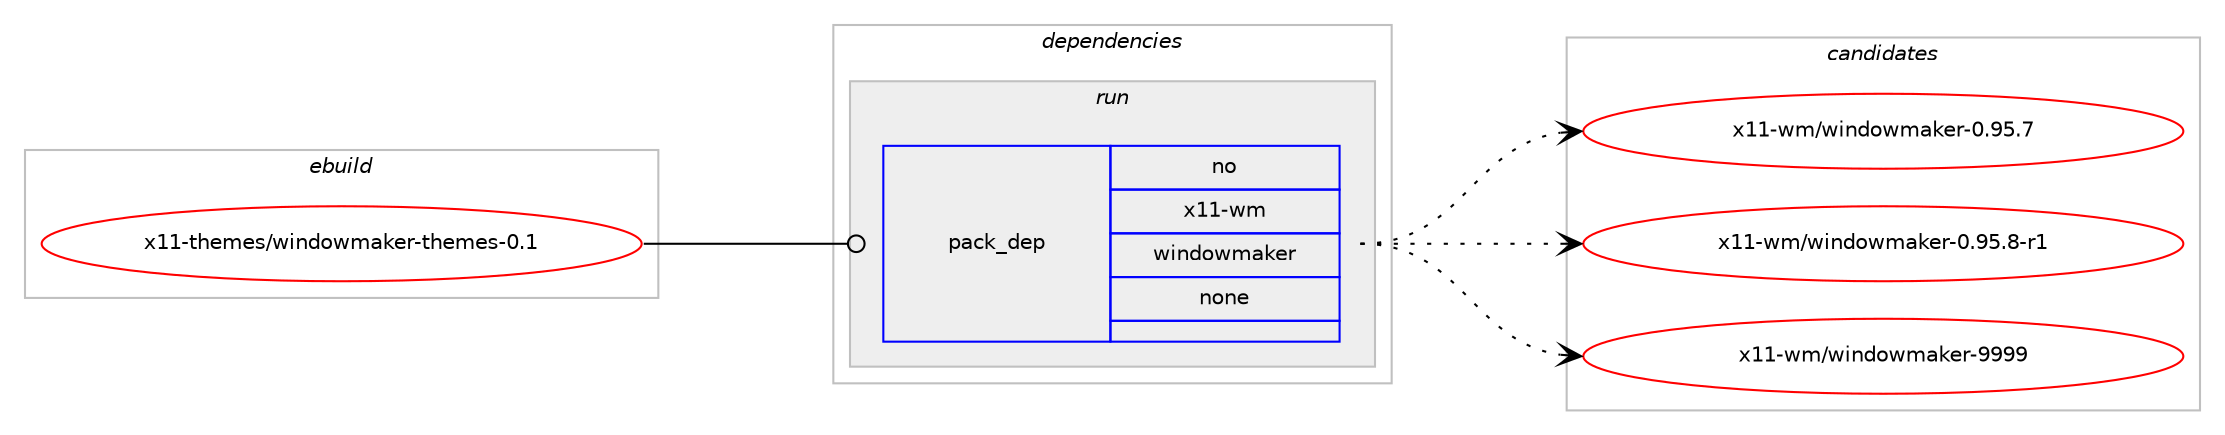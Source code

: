 digraph prolog {

# *************
# Graph options
# *************

newrank=true;
concentrate=true;
compound=true;
graph [rankdir=LR,fontname=Helvetica,fontsize=10,ranksep=1.5];#, ranksep=2.5, nodesep=0.2];
edge  [arrowhead=vee];
node  [fontname=Helvetica,fontsize=10];

# **********
# The ebuild
# **********

subgraph cluster_leftcol {
color=gray;
rank=same;
label=<<i>ebuild</i>>;
id [label="x11-themes/windowmaker-themes-0.1", color=red, width=4, href="../x11-themes/windowmaker-themes-0.1.svg"];
}

# ****************
# The dependencies
# ****************

subgraph cluster_midcol {
color=gray;
label=<<i>dependencies</i>>;
subgraph cluster_compile {
fillcolor="#eeeeee";
style=filled;
label=<<i>compile</i>>;
}
subgraph cluster_compileandrun {
fillcolor="#eeeeee";
style=filled;
label=<<i>compile and run</i>>;
}
subgraph cluster_run {
fillcolor="#eeeeee";
style=filled;
label=<<i>run</i>>;
subgraph pack2145 {
dependency2652 [label=<<TABLE BORDER="0" CELLBORDER="1" CELLSPACING="0" CELLPADDING="4" WIDTH="220"><TR><TD ROWSPAN="6" CELLPADDING="30">pack_dep</TD></TR><TR><TD WIDTH="110">no</TD></TR><TR><TD>x11-wm</TD></TR><TR><TD>windowmaker</TD></TR><TR><TD>none</TD></TR><TR><TD></TD></TR></TABLE>>, shape=none, color=blue];
}
id:e -> dependency2652:w [weight=20,style="solid",arrowhead="odot"];
}
}

# **************
# The candidates
# **************

subgraph cluster_choices {
rank=same;
color=gray;
label=<<i>candidates</i>>;

subgraph choice2145 {
color=black;
nodesep=1;
choice120494945119109471191051101001111191099710710111445484657534655 [label="x11-wm/windowmaker-0.95.7", color=red, width=4,href="../x11-wm/windowmaker-0.95.7.svg"];
choice1204949451191094711910511010011111910997107101114454846575346564511449 [label="x11-wm/windowmaker-0.95.8-r1", color=red, width=4,href="../x11-wm/windowmaker-0.95.8-r1.svg"];
choice12049494511910947119105110100111119109971071011144557575757 [label="x11-wm/windowmaker-9999", color=red, width=4,href="../x11-wm/windowmaker-9999.svg"];
dependency2652:e -> choice120494945119109471191051101001111191099710710111445484657534655:w [style=dotted,weight="100"];
dependency2652:e -> choice1204949451191094711910511010011111910997107101114454846575346564511449:w [style=dotted,weight="100"];
dependency2652:e -> choice12049494511910947119105110100111119109971071011144557575757:w [style=dotted,weight="100"];
}
}

}
